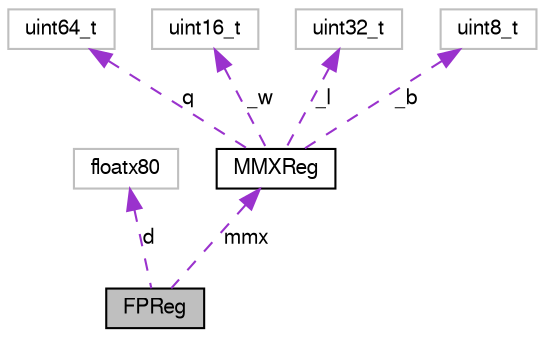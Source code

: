 digraph G
{
  bgcolor="transparent";
  edge [fontname="FreeSans",fontsize="10",labelfontname="FreeSans",labelfontsize="10"];
  node [fontname="FreeSans",fontsize="10",shape=record];
  Node1 [label="FPReg",height=0.2,width=0.4,color="black", fillcolor="grey75", style="filled" fontcolor="black"];
  Node2 -> Node1 [dir=back,color="darkorchid3",fontsize="10",style="dashed",label="d",fontname="FreeSans"];
  Node2 [label="floatx80",height=0.2,width=0.4,color="grey75"];
  Node3 -> Node1 [dir=back,color="darkorchid3",fontsize="10",style="dashed",label="mmx",fontname="FreeSans"];
  Node3 [label="MMXReg",height=0.2,width=0.4,color="black",URL="$unionMMXReg.html"];
  Node4 -> Node3 [dir=back,color="darkorchid3",fontsize="10",style="dashed",label="q",fontname="FreeSans"];
  Node4 [label="uint64_t",height=0.2,width=0.4,color="grey75"];
  Node5 -> Node3 [dir=back,color="darkorchid3",fontsize="10",style="dashed",label="_w",fontname="FreeSans"];
  Node5 [label="uint16_t",height=0.2,width=0.4,color="grey75"];
  Node6 -> Node3 [dir=back,color="darkorchid3",fontsize="10",style="dashed",label="_l",fontname="FreeSans"];
  Node6 [label="uint32_t",height=0.2,width=0.4,color="grey75"];
  Node7 -> Node3 [dir=back,color="darkorchid3",fontsize="10",style="dashed",label="_b",fontname="FreeSans"];
  Node7 [label="uint8_t",height=0.2,width=0.4,color="grey75"];
}
